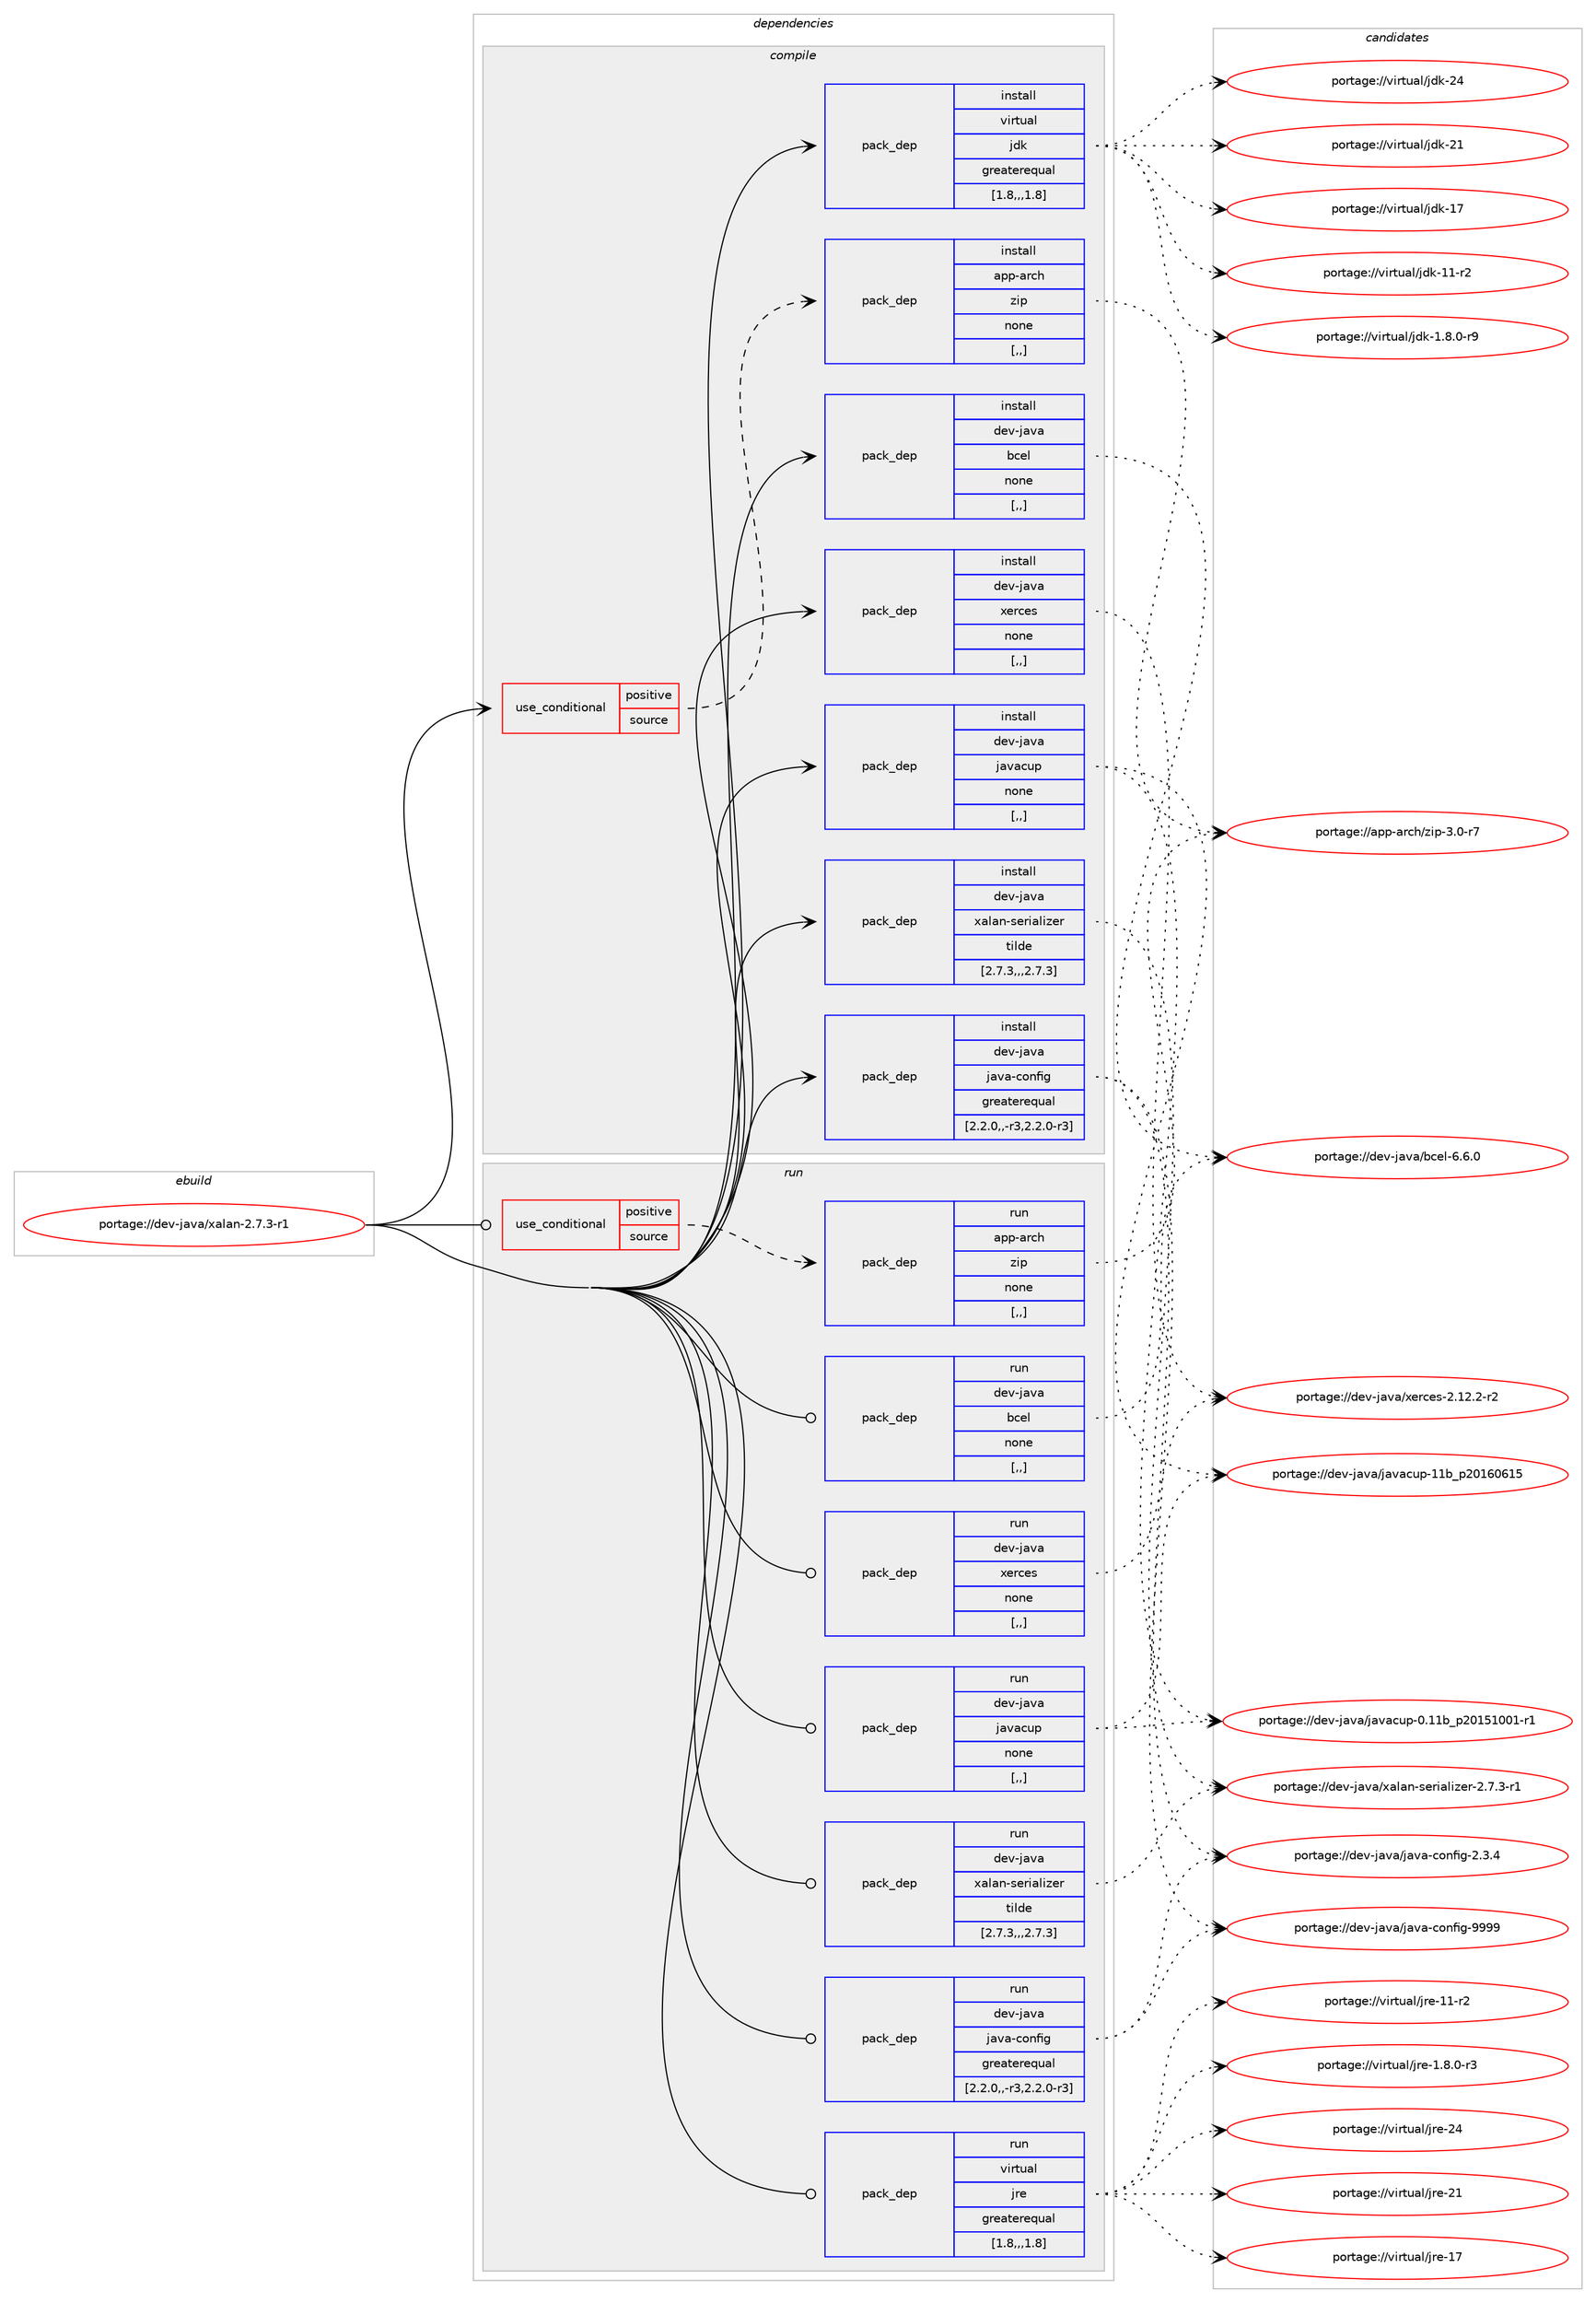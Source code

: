 digraph prolog {

# *************
# Graph options
# *************

newrank=true;
concentrate=true;
compound=true;
graph [rankdir=LR,fontname=Helvetica,fontsize=10,ranksep=1.5];#, ranksep=2.5, nodesep=0.2];
edge  [arrowhead=vee];
node  [fontname=Helvetica,fontsize=10];

# **********
# The ebuild
# **********

subgraph cluster_leftcol {
color=gray;
label=<<i>ebuild</i>>;
id [label="portage://dev-java/xalan-2.7.3-r1", color=red, width=4, href="../dev-java/xalan-2.7.3-r1.svg"];
}

# ****************
# The dependencies
# ****************

subgraph cluster_midcol {
color=gray;
label=<<i>dependencies</i>>;
subgraph cluster_compile {
fillcolor="#eeeeee";
style=filled;
label=<<i>compile</i>>;
subgraph cond22600 {
dependency98086 [label=<<TABLE BORDER="0" CELLBORDER="1" CELLSPACING="0" CELLPADDING="4"><TR><TD ROWSPAN="3" CELLPADDING="10">use_conditional</TD></TR><TR><TD>positive</TD></TR><TR><TD>source</TD></TR></TABLE>>, shape=none, color=red];
subgraph pack74420 {
dependency98087 [label=<<TABLE BORDER="0" CELLBORDER="1" CELLSPACING="0" CELLPADDING="4" WIDTH="220"><TR><TD ROWSPAN="6" CELLPADDING="30">pack_dep</TD></TR><TR><TD WIDTH="110">install</TD></TR><TR><TD>app-arch</TD></TR><TR><TD>zip</TD></TR><TR><TD>none</TD></TR><TR><TD>[,,]</TD></TR></TABLE>>, shape=none, color=blue];
}
dependency98086:e -> dependency98087:w [weight=20,style="dashed",arrowhead="vee"];
}
id:e -> dependency98086:w [weight=20,style="solid",arrowhead="vee"];
subgraph pack74421 {
dependency98088 [label=<<TABLE BORDER="0" CELLBORDER="1" CELLSPACING="0" CELLPADDING="4" WIDTH="220"><TR><TD ROWSPAN="6" CELLPADDING="30">pack_dep</TD></TR><TR><TD WIDTH="110">install</TD></TR><TR><TD>dev-java</TD></TR><TR><TD>bcel</TD></TR><TR><TD>none</TD></TR><TR><TD>[,,]</TD></TR></TABLE>>, shape=none, color=blue];
}
id:e -> dependency98088:w [weight=20,style="solid",arrowhead="vee"];
subgraph pack74422 {
dependency98089 [label=<<TABLE BORDER="0" CELLBORDER="1" CELLSPACING="0" CELLPADDING="4" WIDTH="220"><TR><TD ROWSPAN="6" CELLPADDING="30">pack_dep</TD></TR><TR><TD WIDTH="110">install</TD></TR><TR><TD>dev-java</TD></TR><TR><TD>java-config</TD></TR><TR><TD>greaterequal</TD></TR><TR><TD>[2.2.0,,-r3,2.2.0-r3]</TD></TR></TABLE>>, shape=none, color=blue];
}
id:e -> dependency98089:w [weight=20,style="solid",arrowhead="vee"];
subgraph pack74423 {
dependency98090 [label=<<TABLE BORDER="0" CELLBORDER="1" CELLSPACING="0" CELLPADDING="4" WIDTH="220"><TR><TD ROWSPAN="6" CELLPADDING="30">pack_dep</TD></TR><TR><TD WIDTH="110">install</TD></TR><TR><TD>dev-java</TD></TR><TR><TD>javacup</TD></TR><TR><TD>none</TD></TR><TR><TD>[,,]</TD></TR></TABLE>>, shape=none, color=blue];
}
id:e -> dependency98090:w [weight=20,style="solid",arrowhead="vee"];
subgraph pack74424 {
dependency98091 [label=<<TABLE BORDER="0" CELLBORDER="1" CELLSPACING="0" CELLPADDING="4" WIDTH="220"><TR><TD ROWSPAN="6" CELLPADDING="30">pack_dep</TD></TR><TR><TD WIDTH="110">install</TD></TR><TR><TD>dev-java</TD></TR><TR><TD>xalan-serializer</TD></TR><TR><TD>tilde</TD></TR><TR><TD>[2.7.3,,,2.7.3]</TD></TR></TABLE>>, shape=none, color=blue];
}
id:e -> dependency98091:w [weight=20,style="solid",arrowhead="vee"];
subgraph pack74425 {
dependency98092 [label=<<TABLE BORDER="0" CELLBORDER="1" CELLSPACING="0" CELLPADDING="4" WIDTH="220"><TR><TD ROWSPAN="6" CELLPADDING="30">pack_dep</TD></TR><TR><TD WIDTH="110">install</TD></TR><TR><TD>dev-java</TD></TR><TR><TD>xerces</TD></TR><TR><TD>none</TD></TR><TR><TD>[,,]</TD></TR></TABLE>>, shape=none, color=blue];
}
id:e -> dependency98092:w [weight=20,style="solid",arrowhead="vee"];
subgraph pack74426 {
dependency98093 [label=<<TABLE BORDER="0" CELLBORDER="1" CELLSPACING="0" CELLPADDING="4" WIDTH="220"><TR><TD ROWSPAN="6" CELLPADDING="30">pack_dep</TD></TR><TR><TD WIDTH="110">install</TD></TR><TR><TD>virtual</TD></TR><TR><TD>jdk</TD></TR><TR><TD>greaterequal</TD></TR><TR><TD>[1.8,,,1.8]</TD></TR></TABLE>>, shape=none, color=blue];
}
id:e -> dependency98093:w [weight=20,style="solid",arrowhead="vee"];
}
subgraph cluster_compileandrun {
fillcolor="#eeeeee";
style=filled;
label=<<i>compile and run</i>>;
}
subgraph cluster_run {
fillcolor="#eeeeee";
style=filled;
label=<<i>run</i>>;
subgraph cond22601 {
dependency98094 [label=<<TABLE BORDER="0" CELLBORDER="1" CELLSPACING="0" CELLPADDING="4"><TR><TD ROWSPAN="3" CELLPADDING="10">use_conditional</TD></TR><TR><TD>positive</TD></TR><TR><TD>source</TD></TR></TABLE>>, shape=none, color=red];
subgraph pack74427 {
dependency98095 [label=<<TABLE BORDER="0" CELLBORDER="1" CELLSPACING="0" CELLPADDING="4" WIDTH="220"><TR><TD ROWSPAN="6" CELLPADDING="30">pack_dep</TD></TR><TR><TD WIDTH="110">run</TD></TR><TR><TD>app-arch</TD></TR><TR><TD>zip</TD></TR><TR><TD>none</TD></TR><TR><TD>[,,]</TD></TR></TABLE>>, shape=none, color=blue];
}
dependency98094:e -> dependency98095:w [weight=20,style="dashed",arrowhead="vee"];
}
id:e -> dependency98094:w [weight=20,style="solid",arrowhead="odot"];
subgraph pack74428 {
dependency98096 [label=<<TABLE BORDER="0" CELLBORDER="1" CELLSPACING="0" CELLPADDING="4" WIDTH="220"><TR><TD ROWSPAN="6" CELLPADDING="30">pack_dep</TD></TR><TR><TD WIDTH="110">run</TD></TR><TR><TD>dev-java</TD></TR><TR><TD>bcel</TD></TR><TR><TD>none</TD></TR><TR><TD>[,,]</TD></TR></TABLE>>, shape=none, color=blue];
}
id:e -> dependency98096:w [weight=20,style="solid",arrowhead="odot"];
subgraph pack74429 {
dependency98097 [label=<<TABLE BORDER="0" CELLBORDER="1" CELLSPACING="0" CELLPADDING="4" WIDTH="220"><TR><TD ROWSPAN="6" CELLPADDING="30">pack_dep</TD></TR><TR><TD WIDTH="110">run</TD></TR><TR><TD>dev-java</TD></TR><TR><TD>java-config</TD></TR><TR><TD>greaterequal</TD></TR><TR><TD>[2.2.0,,-r3,2.2.0-r3]</TD></TR></TABLE>>, shape=none, color=blue];
}
id:e -> dependency98097:w [weight=20,style="solid",arrowhead="odot"];
subgraph pack74430 {
dependency98098 [label=<<TABLE BORDER="0" CELLBORDER="1" CELLSPACING="0" CELLPADDING="4" WIDTH="220"><TR><TD ROWSPAN="6" CELLPADDING="30">pack_dep</TD></TR><TR><TD WIDTH="110">run</TD></TR><TR><TD>dev-java</TD></TR><TR><TD>javacup</TD></TR><TR><TD>none</TD></TR><TR><TD>[,,]</TD></TR></TABLE>>, shape=none, color=blue];
}
id:e -> dependency98098:w [weight=20,style="solid",arrowhead="odot"];
subgraph pack74431 {
dependency98099 [label=<<TABLE BORDER="0" CELLBORDER="1" CELLSPACING="0" CELLPADDING="4" WIDTH="220"><TR><TD ROWSPAN="6" CELLPADDING="30">pack_dep</TD></TR><TR><TD WIDTH="110">run</TD></TR><TR><TD>dev-java</TD></TR><TR><TD>xalan-serializer</TD></TR><TR><TD>tilde</TD></TR><TR><TD>[2.7.3,,,2.7.3]</TD></TR></TABLE>>, shape=none, color=blue];
}
id:e -> dependency98099:w [weight=20,style="solid",arrowhead="odot"];
subgraph pack74432 {
dependency98100 [label=<<TABLE BORDER="0" CELLBORDER="1" CELLSPACING="0" CELLPADDING="4" WIDTH="220"><TR><TD ROWSPAN="6" CELLPADDING="30">pack_dep</TD></TR><TR><TD WIDTH="110">run</TD></TR><TR><TD>dev-java</TD></TR><TR><TD>xerces</TD></TR><TR><TD>none</TD></TR><TR><TD>[,,]</TD></TR></TABLE>>, shape=none, color=blue];
}
id:e -> dependency98100:w [weight=20,style="solid",arrowhead="odot"];
subgraph pack74433 {
dependency98101 [label=<<TABLE BORDER="0" CELLBORDER="1" CELLSPACING="0" CELLPADDING="4" WIDTH="220"><TR><TD ROWSPAN="6" CELLPADDING="30">pack_dep</TD></TR><TR><TD WIDTH="110">run</TD></TR><TR><TD>virtual</TD></TR><TR><TD>jre</TD></TR><TR><TD>greaterequal</TD></TR><TR><TD>[1.8,,,1.8]</TD></TR></TABLE>>, shape=none, color=blue];
}
id:e -> dependency98101:w [weight=20,style="solid",arrowhead="odot"];
}
}

# **************
# The candidates
# **************

subgraph cluster_choices {
rank=same;
color=gray;
label=<<i>candidates</i>>;

subgraph choice74420 {
color=black;
nodesep=1;
choice9711211245971149910447122105112455146484511455 [label="portage://app-arch/zip-3.0-r7", color=red, width=4,href="../app-arch/zip-3.0-r7.svg"];
dependency98087:e -> choice9711211245971149910447122105112455146484511455:w [style=dotted,weight="100"];
}
subgraph choice74421 {
color=black;
nodesep=1;
choice100101118451069711897479899101108455446544648 [label="portage://dev-java/bcel-6.6.0", color=red, width=4,href="../dev-java/bcel-6.6.0.svg"];
dependency98088:e -> choice100101118451069711897479899101108455446544648:w [style=dotted,weight="100"];
}
subgraph choice74422 {
color=black;
nodesep=1;
choice10010111845106971189747106971189745991111101021051034557575757 [label="portage://dev-java/java-config-9999", color=red, width=4,href="../dev-java/java-config-9999.svg"];
choice1001011184510697118974710697118974599111110102105103455046514652 [label="portage://dev-java/java-config-2.3.4", color=red, width=4,href="../dev-java/java-config-2.3.4.svg"];
dependency98089:e -> choice10010111845106971189747106971189745991111101021051034557575757:w [style=dotted,weight="100"];
dependency98089:e -> choice1001011184510697118974710697118974599111110102105103455046514652:w [style=dotted,weight="100"];
}
subgraph choice74423 {
color=black;
nodesep=1;
choice1001011184510697118974710697118979911711245494998951125048495448544953 [label="portage://dev-java/javacup-11b_p20160615", color=red, width=4,href="../dev-java/javacup-11b_p20160615.svg"];
choice100101118451069711897471069711897991171124548464949989511250484953494848494511449 [label="portage://dev-java/javacup-0.11b_p20151001-r1", color=red, width=4,href="../dev-java/javacup-0.11b_p20151001-r1.svg"];
dependency98090:e -> choice1001011184510697118974710697118979911711245494998951125048495448544953:w [style=dotted,weight="100"];
dependency98090:e -> choice100101118451069711897471069711897991171124548464949989511250484953494848494511449:w [style=dotted,weight="100"];
}
subgraph choice74424 {
color=black;
nodesep=1;
choice10010111845106971189747120971089711045115101114105971081051221011144550465546514511449 [label="portage://dev-java/xalan-serializer-2.7.3-r1", color=red, width=4,href="../dev-java/xalan-serializer-2.7.3-r1.svg"];
dependency98091:e -> choice10010111845106971189747120971089711045115101114105971081051221011144550465546514511449:w [style=dotted,weight="100"];
}
subgraph choice74425 {
color=black;
nodesep=1;
choice1001011184510697118974712010111499101115455046495046504511450 [label="portage://dev-java/xerces-2.12.2-r2", color=red, width=4,href="../dev-java/xerces-2.12.2-r2.svg"];
dependency98092:e -> choice1001011184510697118974712010111499101115455046495046504511450:w [style=dotted,weight="100"];
}
subgraph choice74426 {
color=black;
nodesep=1;
choice1181051141161179710847106100107455052 [label="portage://virtual/jdk-24", color=red, width=4,href="../virtual/jdk-24.svg"];
choice1181051141161179710847106100107455049 [label="portage://virtual/jdk-21", color=red, width=4,href="../virtual/jdk-21.svg"];
choice1181051141161179710847106100107454955 [label="portage://virtual/jdk-17", color=red, width=4,href="../virtual/jdk-17.svg"];
choice11810511411611797108471061001074549494511450 [label="portage://virtual/jdk-11-r2", color=red, width=4,href="../virtual/jdk-11-r2.svg"];
choice11810511411611797108471061001074549465646484511457 [label="portage://virtual/jdk-1.8.0-r9", color=red, width=4,href="../virtual/jdk-1.8.0-r9.svg"];
dependency98093:e -> choice1181051141161179710847106100107455052:w [style=dotted,weight="100"];
dependency98093:e -> choice1181051141161179710847106100107455049:w [style=dotted,weight="100"];
dependency98093:e -> choice1181051141161179710847106100107454955:w [style=dotted,weight="100"];
dependency98093:e -> choice11810511411611797108471061001074549494511450:w [style=dotted,weight="100"];
dependency98093:e -> choice11810511411611797108471061001074549465646484511457:w [style=dotted,weight="100"];
}
subgraph choice74427 {
color=black;
nodesep=1;
choice9711211245971149910447122105112455146484511455 [label="portage://app-arch/zip-3.0-r7", color=red, width=4,href="../app-arch/zip-3.0-r7.svg"];
dependency98095:e -> choice9711211245971149910447122105112455146484511455:w [style=dotted,weight="100"];
}
subgraph choice74428 {
color=black;
nodesep=1;
choice100101118451069711897479899101108455446544648 [label="portage://dev-java/bcel-6.6.0", color=red, width=4,href="../dev-java/bcel-6.6.0.svg"];
dependency98096:e -> choice100101118451069711897479899101108455446544648:w [style=dotted,weight="100"];
}
subgraph choice74429 {
color=black;
nodesep=1;
choice10010111845106971189747106971189745991111101021051034557575757 [label="portage://dev-java/java-config-9999", color=red, width=4,href="../dev-java/java-config-9999.svg"];
choice1001011184510697118974710697118974599111110102105103455046514652 [label="portage://dev-java/java-config-2.3.4", color=red, width=4,href="../dev-java/java-config-2.3.4.svg"];
dependency98097:e -> choice10010111845106971189747106971189745991111101021051034557575757:w [style=dotted,weight="100"];
dependency98097:e -> choice1001011184510697118974710697118974599111110102105103455046514652:w [style=dotted,weight="100"];
}
subgraph choice74430 {
color=black;
nodesep=1;
choice1001011184510697118974710697118979911711245494998951125048495448544953 [label="portage://dev-java/javacup-11b_p20160615", color=red, width=4,href="../dev-java/javacup-11b_p20160615.svg"];
choice100101118451069711897471069711897991171124548464949989511250484953494848494511449 [label="portage://dev-java/javacup-0.11b_p20151001-r1", color=red, width=4,href="../dev-java/javacup-0.11b_p20151001-r1.svg"];
dependency98098:e -> choice1001011184510697118974710697118979911711245494998951125048495448544953:w [style=dotted,weight="100"];
dependency98098:e -> choice100101118451069711897471069711897991171124548464949989511250484953494848494511449:w [style=dotted,weight="100"];
}
subgraph choice74431 {
color=black;
nodesep=1;
choice10010111845106971189747120971089711045115101114105971081051221011144550465546514511449 [label="portage://dev-java/xalan-serializer-2.7.3-r1", color=red, width=4,href="../dev-java/xalan-serializer-2.7.3-r1.svg"];
dependency98099:e -> choice10010111845106971189747120971089711045115101114105971081051221011144550465546514511449:w [style=dotted,weight="100"];
}
subgraph choice74432 {
color=black;
nodesep=1;
choice1001011184510697118974712010111499101115455046495046504511450 [label="portage://dev-java/xerces-2.12.2-r2", color=red, width=4,href="../dev-java/xerces-2.12.2-r2.svg"];
dependency98100:e -> choice1001011184510697118974712010111499101115455046495046504511450:w [style=dotted,weight="100"];
}
subgraph choice74433 {
color=black;
nodesep=1;
choice1181051141161179710847106114101455052 [label="portage://virtual/jre-24", color=red, width=4,href="../virtual/jre-24.svg"];
choice1181051141161179710847106114101455049 [label="portage://virtual/jre-21", color=red, width=4,href="../virtual/jre-21.svg"];
choice1181051141161179710847106114101454955 [label="portage://virtual/jre-17", color=red, width=4,href="../virtual/jre-17.svg"];
choice11810511411611797108471061141014549494511450 [label="portage://virtual/jre-11-r2", color=red, width=4,href="../virtual/jre-11-r2.svg"];
choice11810511411611797108471061141014549465646484511451 [label="portage://virtual/jre-1.8.0-r3", color=red, width=4,href="../virtual/jre-1.8.0-r3.svg"];
dependency98101:e -> choice1181051141161179710847106114101455052:w [style=dotted,weight="100"];
dependency98101:e -> choice1181051141161179710847106114101455049:w [style=dotted,weight="100"];
dependency98101:e -> choice1181051141161179710847106114101454955:w [style=dotted,weight="100"];
dependency98101:e -> choice11810511411611797108471061141014549494511450:w [style=dotted,weight="100"];
dependency98101:e -> choice11810511411611797108471061141014549465646484511451:w [style=dotted,weight="100"];
}
}

}
